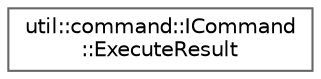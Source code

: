 digraph "Graphical Class Hierarchy"
{
 // LATEX_PDF_SIZE
  bgcolor="transparent";
  edge [fontname=Helvetica,fontsize=10,labelfontname=Helvetica,labelfontsize=10];
  node [fontname=Helvetica,fontsize=10,shape=box,height=0.2,width=0.4];
  rankdir="LR";
  Node0 [id="Node000000",label="util::command::ICommand\l::ExecuteResult",height=0.2,width=0.4,color="grey40", fillcolor="white", style="filled",URL="$da/d02/classutil_1_1command_1_1ICommand_1_1ExecuteResult.html",tooltip=" "];
}
